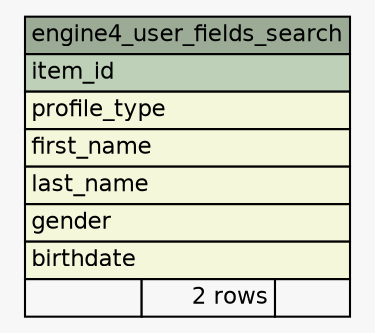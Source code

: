 // dot 2.38.0 on Windows 10 10.0
// SchemaSpy rev 590
digraph "engine4_user_fields_search" {
  graph [
    rankdir="RL"
    bgcolor="#f7f7f7"
    nodesep="0.18"
    ranksep="0.46"
    fontname="Helvetica"
    fontsize="11"
  ];
  node [
    fontname="Helvetica"
    fontsize="11"
    shape="plaintext"
  ];
  edge [
    arrowsize="0.8"
  ];
  "engine4_user_fields_search" [
    label=<
    <TABLE BORDER="0" CELLBORDER="1" CELLSPACING="0" BGCOLOR="#ffffff">
      <TR><TD COLSPAN="3" BGCOLOR="#9bab96" ALIGN="CENTER">engine4_user_fields_search</TD></TR>
      <TR><TD PORT="item_id" COLSPAN="3" BGCOLOR="#bed1b8" ALIGN="LEFT">item_id</TD></TR>
      <TR><TD PORT="profile_type" COLSPAN="3" BGCOLOR="#f4f7da" ALIGN="LEFT">profile_type</TD></TR>
      <TR><TD PORT="first_name" COLSPAN="3" BGCOLOR="#f4f7da" ALIGN="LEFT">first_name</TD></TR>
      <TR><TD PORT="last_name" COLSPAN="3" BGCOLOR="#f4f7da" ALIGN="LEFT">last_name</TD></TR>
      <TR><TD PORT="gender" COLSPAN="3" BGCOLOR="#f4f7da" ALIGN="LEFT">gender</TD></TR>
      <TR><TD PORT="birthdate" COLSPAN="3" BGCOLOR="#f4f7da" ALIGN="LEFT">birthdate</TD></TR>
      <TR><TD ALIGN="LEFT" BGCOLOR="#f7f7f7">  </TD><TD ALIGN="RIGHT" BGCOLOR="#f7f7f7">2 rows</TD><TD ALIGN="RIGHT" BGCOLOR="#f7f7f7">  </TD></TR>
    </TABLE>>
    URL="tables/engine4_user_fields_search.html"
    tooltip="engine4_user_fields_search"
  ];
}
